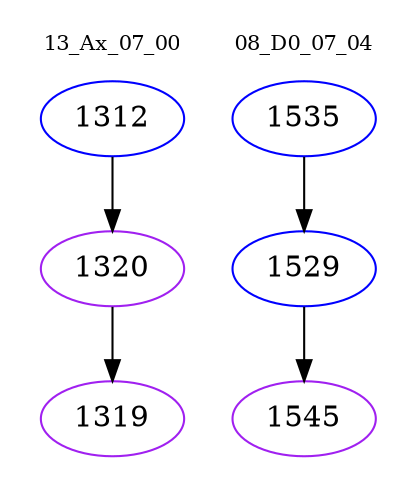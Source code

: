 digraph{
subgraph cluster_0 {
color = white
label = "13_Ax_07_00";
fontsize=10;
T0_1312 [label="1312", color="blue"]
T0_1312 -> T0_1320 [color="black"]
T0_1320 [label="1320", color="purple"]
T0_1320 -> T0_1319 [color="black"]
T0_1319 [label="1319", color="purple"]
}
subgraph cluster_1 {
color = white
label = "08_D0_07_04";
fontsize=10;
T1_1535 [label="1535", color="blue"]
T1_1535 -> T1_1529 [color="black"]
T1_1529 [label="1529", color="blue"]
T1_1529 -> T1_1545 [color="black"]
T1_1545 [label="1545", color="purple"]
}
}

